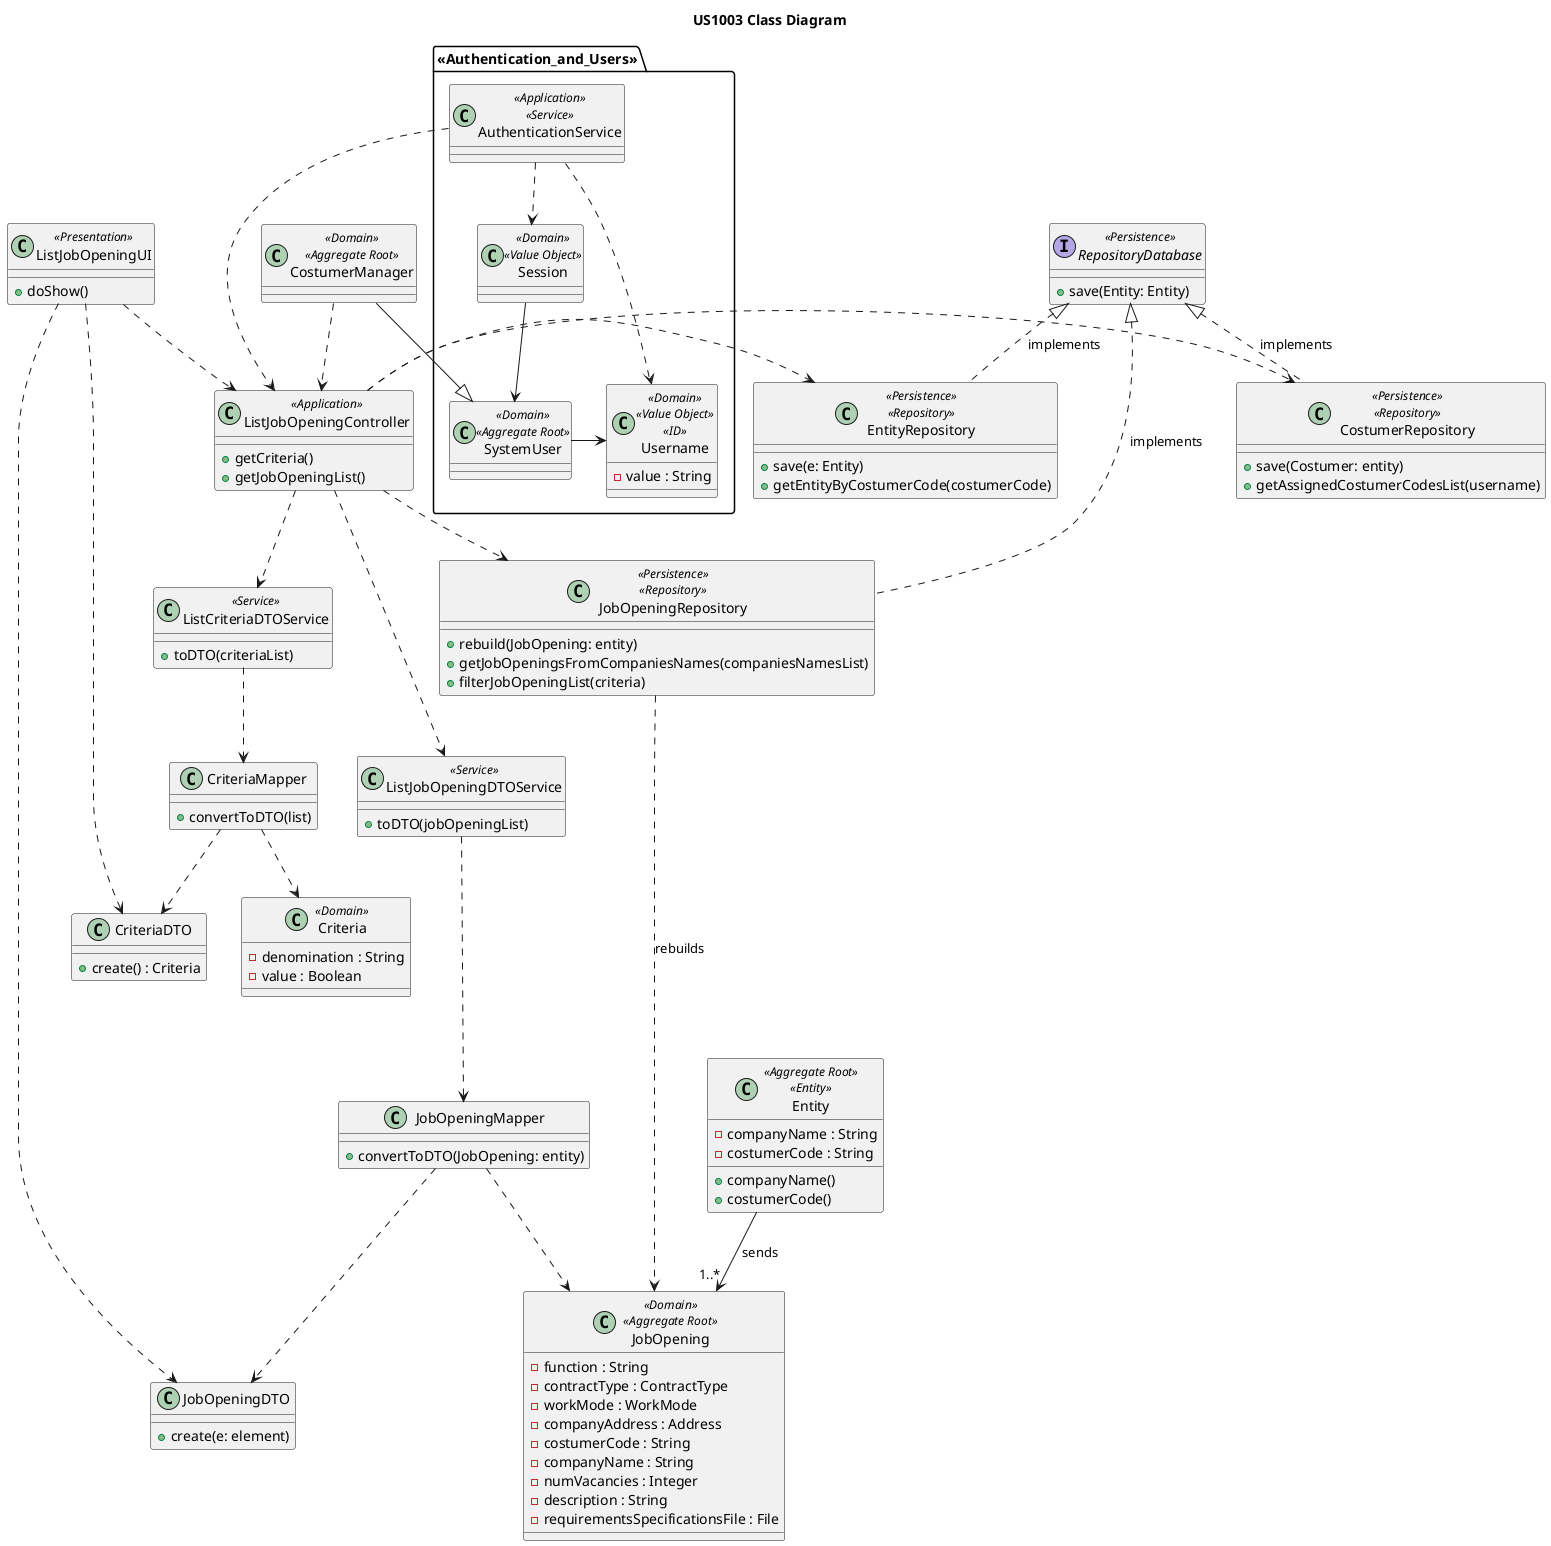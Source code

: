 @startuml US1003_class_diagram
'https://plantuml.com/class-diagram

title US1003 Class Diagram

'DTO
class JobOpeningMapper {
+ convertToDTO(JobOpening: entity)
}

class JobOpeningDTO {
+ create(e: element)
}

class CriteriaMapper {
+ convertToDTO(list)
}

class CriteriaDTO {
+ create() : Criteria
}

class ListCriteriaDTOService <<Service>> {
+ toDTO(criteriaList)
}

class ListJobOpeningDTOService <<Service>> {
+ toDTO(jobOpeningList)
}



class ListJobOpeningUI <<Presentation>> {
+ doShow()
}


class ListJobOpeningController <<Application>> {
+ getCriteria()
+ getJobOpeningList()
}



class Criteria <<Domain>> {
- denomination : String
- value : Boolean
}


package <<Authentication_and_Users>> {
class AuthenticationService <<Application>> <<Service>> {
}
class Session <<Domain>> <<Value Object>> {}
class SystemUser <<Domain>> <<Aggregate Root>> {}
class Username <<Domain>> <<Value Object>> <<ID>> {
- value : String
}
}

class CostumerManager <<Domain>> <<Aggregate Root>> {}

class JobOpening <<Domain>> <<Aggregate Root>> {
- function : String
- contractType : ContractType
- workMode : WorkMode
- companyAddress : Address
- costumerCode : String
- companyName : String
- numVacancies : Integer
- description : String
- requirementsSpecificationsFile : File
}


class Entity <<Aggregate Root>> <<Entity>> {
- companyName : String
- costumerCode : String
+ companyName()
+ costumerCode()
}


class JobOpeningRepository <<Persistence>> <<Repository>> {
+ rebuild(JobOpening: entity)
+ getJobOpeningsFromCompaniesNames(companiesNamesList)
+ filterJobOpeningList(criteria)
}

class CostumerRepository <<Persistence>> <<Repository>> {
+ save(Costumer: entity)
+ getAssignedCostumerCodesList(username)
}

class EntityRepository  <<Persistence>> <<Repository>>  {
+ save(e: Entity)
+ getEntityByCostumerCode(costumerCode)
}

interface RepositoryDatabase <<Persistence>> {
+ save(Entity: Entity)
}


'Associations
'Basic Flow
CostumerManager ..> ListJobOpeningController
ListJobOpeningUI ..> ListJobOpeningController
ListJobOpeningController .> CostumerRepository
ListJobOpeningController .> EntityRepository
ListJobOpeningController ..> JobOpeningRepository

'Domain Layer
Entity --> "1..*" JobOpening : sends

'Persistence Layer
JobOpeningRepository ..> JobOpening : rebuilds

'Interface implementation
RepositoryDatabase <|.. JobOpeningRepository : implements
RepositoryDatabase <|.. CostumerRepository : implements
RepositoryDatabase <|.. EntityRepository : implements

'DTO
JobOpeningMapper ..> JobOpeningDTO
CriteriaMapper ..> CriteriaDTO
CriteriaMapper ..> Criteria
ListCriteriaDTOService ..> CriteriaMapper
ListJobOpeningController ..> ListCriteriaDTOService
ListJobOpeningController ...> ListJobOpeningDTOService
ListJobOpeningDTOService ...> JobOpeningMapper
JobOpeningMapper ..> JobOpening
ListJobOpeningUI ..> JobOpeningDTO
ListJobOpeningUI ..> CriteriaDTO

'Authentication
Session --> SystemUser
SystemUser -> Username
AuthenticationService ..> Username
AuthenticationService ..> Session
AuthenticationService ..> ListJobOpeningController
CostumerManager --|> SystemUser

@enduml